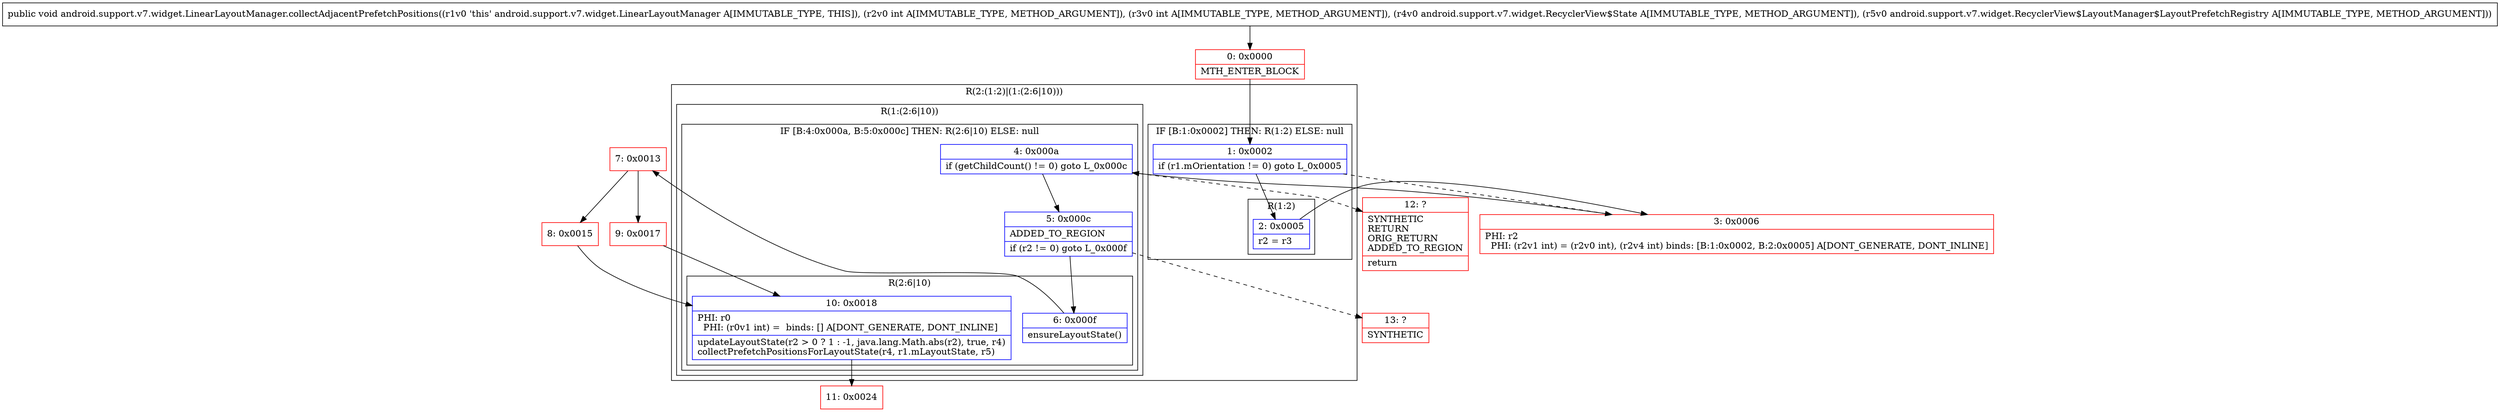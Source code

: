 digraph "CFG forandroid.support.v7.widget.LinearLayoutManager.collectAdjacentPrefetchPositions(IILandroid\/support\/v7\/widget\/RecyclerView$State;Landroid\/support\/v7\/widget\/RecyclerView$LayoutManager$LayoutPrefetchRegistry;)V" {
subgraph cluster_Region_526199391 {
label = "R(2:(1:2)|(1:(2:6|10)))";
node [shape=record,color=blue];
subgraph cluster_IfRegion_1885508819 {
label = "IF [B:1:0x0002] THEN: R(1:2) ELSE: null";
node [shape=record,color=blue];
Node_1 [shape=record,label="{1\:\ 0x0002|if (r1.mOrientation != 0) goto L_0x0005\l}"];
subgraph cluster_Region_1085775141 {
label = "R(1:2)";
node [shape=record,color=blue];
Node_2 [shape=record,label="{2\:\ 0x0005|r2 = r3\l}"];
}
}
subgraph cluster_Region_1130452499 {
label = "R(1:(2:6|10))";
node [shape=record,color=blue];
subgraph cluster_IfRegion_890799090 {
label = "IF [B:4:0x000a, B:5:0x000c] THEN: R(2:6|10) ELSE: null";
node [shape=record,color=blue];
Node_4 [shape=record,label="{4\:\ 0x000a|if (getChildCount() != 0) goto L_0x000c\l}"];
Node_5 [shape=record,label="{5\:\ 0x000c|ADDED_TO_REGION\l|if (r2 != 0) goto L_0x000f\l}"];
subgraph cluster_Region_1362644366 {
label = "R(2:6|10)";
node [shape=record,color=blue];
Node_6 [shape=record,label="{6\:\ 0x000f|ensureLayoutState()\l}"];
Node_10 [shape=record,label="{10\:\ 0x0018|PHI: r0 \l  PHI: (r0v1 int) =  binds: [] A[DONT_GENERATE, DONT_INLINE]\l|updateLayoutState(r2 \> 0 ? 1 : \-1, java.lang.Math.abs(r2), true, r4)\lcollectPrefetchPositionsForLayoutState(r4, r1.mLayoutState, r5)\l}"];
}
}
}
}
Node_0 [shape=record,color=red,label="{0\:\ 0x0000|MTH_ENTER_BLOCK\l}"];
Node_3 [shape=record,color=red,label="{3\:\ 0x0006|PHI: r2 \l  PHI: (r2v1 int) = (r2v0 int), (r2v4 int) binds: [B:1:0x0002, B:2:0x0005] A[DONT_GENERATE, DONT_INLINE]\l}"];
Node_7 [shape=record,color=red,label="{7\:\ 0x0013}"];
Node_8 [shape=record,color=red,label="{8\:\ 0x0015}"];
Node_9 [shape=record,color=red,label="{9\:\ 0x0017}"];
Node_11 [shape=record,color=red,label="{11\:\ 0x0024}"];
Node_12 [shape=record,color=red,label="{12\:\ ?|SYNTHETIC\lRETURN\lORIG_RETURN\lADDED_TO_REGION\l|return\l}"];
Node_13 [shape=record,color=red,label="{13\:\ ?|SYNTHETIC\l}"];
MethodNode[shape=record,label="{public void android.support.v7.widget.LinearLayoutManager.collectAdjacentPrefetchPositions((r1v0 'this' android.support.v7.widget.LinearLayoutManager A[IMMUTABLE_TYPE, THIS]), (r2v0 int A[IMMUTABLE_TYPE, METHOD_ARGUMENT]), (r3v0 int A[IMMUTABLE_TYPE, METHOD_ARGUMENT]), (r4v0 android.support.v7.widget.RecyclerView$State A[IMMUTABLE_TYPE, METHOD_ARGUMENT]), (r5v0 android.support.v7.widget.RecyclerView$LayoutManager$LayoutPrefetchRegistry A[IMMUTABLE_TYPE, METHOD_ARGUMENT])) }"];
MethodNode -> Node_0;
Node_1 -> Node_2;
Node_1 -> Node_3[style=dashed];
Node_2 -> Node_3;
Node_4 -> Node_5;
Node_4 -> Node_12[style=dashed];
Node_5 -> Node_6;
Node_5 -> Node_13[style=dashed];
Node_6 -> Node_7;
Node_10 -> Node_11;
Node_0 -> Node_1;
Node_3 -> Node_4;
Node_7 -> Node_8;
Node_7 -> Node_9;
Node_8 -> Node_10;
Node_9 -> Node_10;
}


